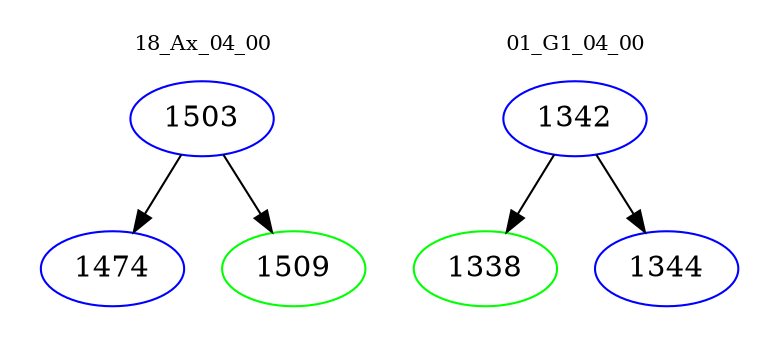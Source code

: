 digraph{
subgraph cluster_0 {
color = white
label = "18_Ax_04_00";
fontsize=10;
T0_1503 [label="1503", color="blue"]
T0_1503 -> T0_1474 [color="black"]
T0_1474 [label="1474", color="blue"]
T0_1503 -> T0_1509 [color="black"]
T0_1509 [label="1509", color="green"]
}
subgraph cluster_1 {
color = white
label = "01_G1_04_00";
fontsize=10;
T1_1342 [label="1342", color="blue"]
T1_1342 -> T1_1338 [color="black"]
T1_1338 [label="1338", color="green"]
T1_1342 -> T1_1344 [color="black"]
T1_1344 [label="1344", color="blue"]
}
}
